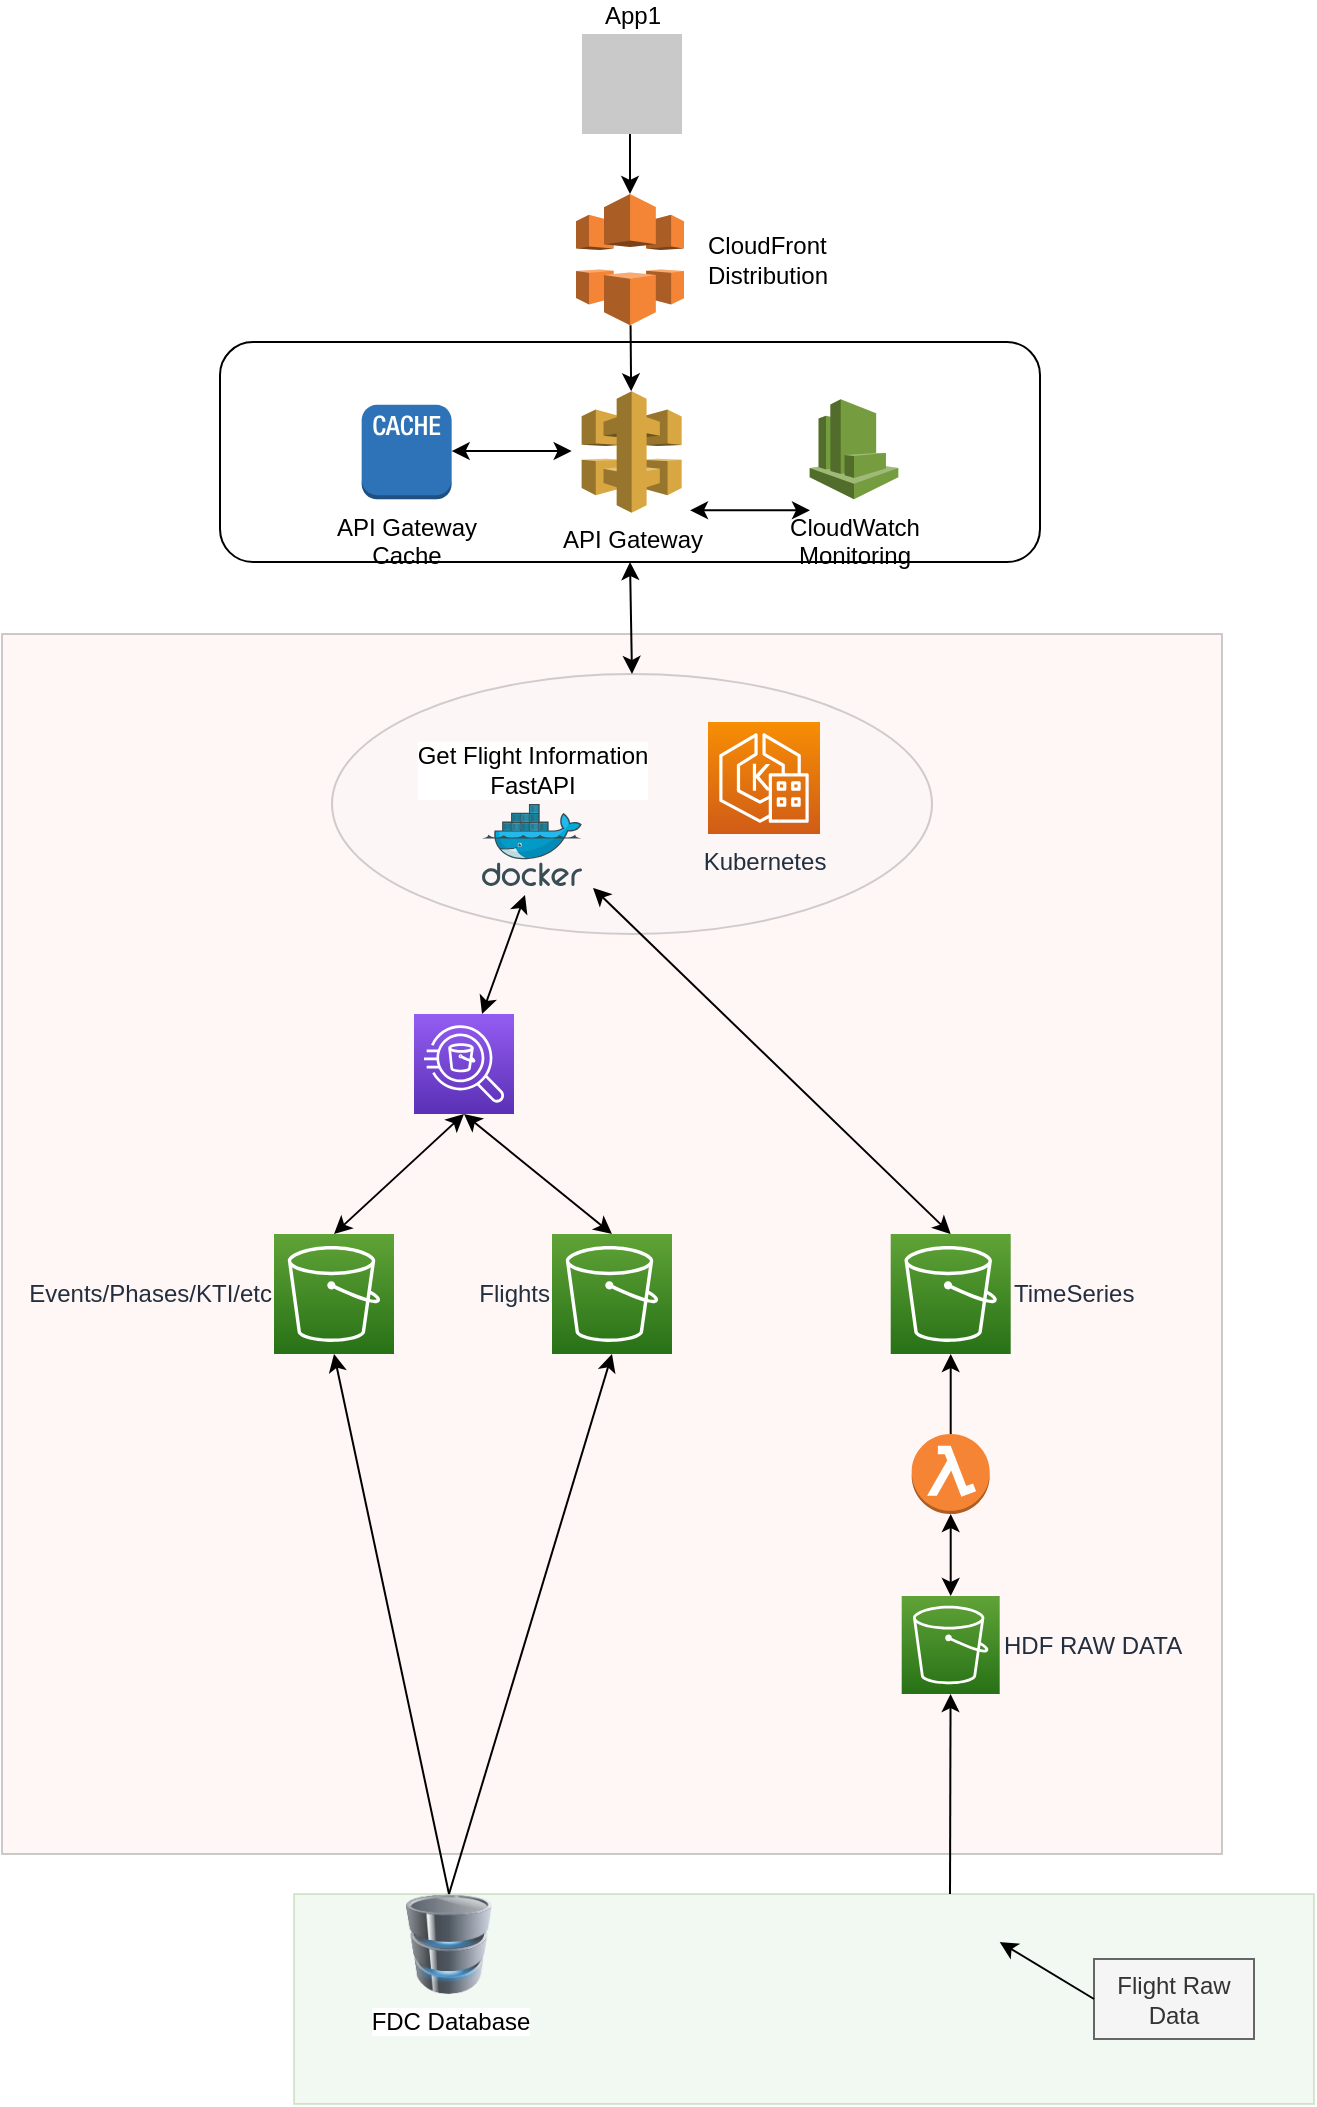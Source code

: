 <mxfile version="20.4.1" type="github">
  <diagram id="gw-0qxgwykfqlHwGaKgw" name="Page-1">
    <mxGraphModel dx="979" dy="583" grid="1" gridSize="10" guides="1" tooltips="1" connect="1" arrows="1" fold="1" page="1" pageScale="1" pageWidth="850" pageHeight="1100" math="0" shadow="0">
      <root>
        <mxCell id="0" />
        <mxCell id="1" parent="0" />
        <mxCell id="izHELIHp1wS4RytDVB9c-17" value="" style="whiteSpace=wrap;html=1;aspect=fixed;fillColor=#FFCFCF;opacity=20;" vertex="1" parent="1">
          <mxGeometry x="90" y="330" width="610" height="610" as="geometry" />
        </mxCell>
        <mxCell id="izHELIHp1wS4RytDVB9c-52" value="" style="ellipse;whiteSpace=wrap;html=1;fillColor=#f5f5f5;fontColor=#333333;strokeColor=#666666;opacity=30;" vertex="1" parent="1">
          <mxGeometry x="255.0" y="350" width="300" height="130" as="geometry" />
        </mxCell>
        <mxCell id="izHELIHp1wS4RytDVB9c-50" value="" style="rounded=0;whiteSpace=wrap;html=1;fillColor=#d5e8d4;strokeColor=#82b366;opacity=30;" vertex="1" parent="1">
          <mxGeometry x="236" y="960" width="510" height="105" as="geometry" />
        </mxCell>
        <mxCell id="izHELIHp1wS4RytDVB9c-2" value="App1" style="shape=image;html=1;verticalAlign=bottom;verticalLabelPosition=top;labelBackgroundColor=#ffffff;imageAspect=0;aspect=fixed;image=https://cdn1.iconfinder.com/data/icons/unicons-line-vol-5/24/react-128.png;fillColor=#99CCFF;labelPosition=center;align=center;imageBackground=#C9C9C9;" vertex="1" parent="1">
          <mxGeometry x="380" y="30" width="50" height="50" as="geometry" />
        </mxCell>
        <mxCell id="izHELIHp1wS4RytDVB9c-5" value="Get Flight Information&lt;br&gt;FastAPI" style="sketch=0;aspect=fixed;html=1;points=[];align=center;image;fontSize=12;image=img/lib/mscae/Docker.svg;flipV=0;labelPosition=center;verticalLabelPosition=top;verticalAlign=bottom;" vertex="1" parent="1">
          <mxGeometry x="330" y="415" width="50" height="41" as="geometry" />
        </mxCell>
        <mxCell id="izHELIHp1wS4RytDVB9c-7" value="" style="rounded=1;whiteSpace=wrap;html=1;" vertex="1" parent="1">
          <mxGeometry x="199" y="184.02" width="410" height="110" as="geometry" />
        </mxCell>
        <mxCell id="izHELIHp1wS4RytDVB9c-8" value="API Gateway" style="outlineConnect=0;dashed=0;verticalLabelPosition=bottom;verticalAlign=top;align=center;html=1;shape=mxgraph.aws3.api_gateway;fillColor=#D9A741;gradientColor=none;aspect=fixed;" vertex="1" parent="1">
          <mxGeometry x="379.83" y="208.63" width="50" height="60.79" as="geometry" />
        </mxCell>
        <mxCell id="izHELIHp1wS4RytDVB9c-10" value="CloudFront&lt;br style=&quot;font-size: 12px;&quot;&gt;Distribution" style="outlineConnect=0;dashed=0;verticalLabelPosition=middle;verticalAlign=middle;align=left;html=1;shape=mxgraph.aws3.cloudfront;fillColor=#F58536;gradientColor=none;aspect=fixed;labelPosition=right;fontSize=12;spacingRight=4;spacingLeft=10;" vertex="1" parent="1">
          <mxGeometry x="377" y="110" width="54" height="65.67" as="geometry" />
        </mxCell>
        <mxCell id="izHELIHp1wS4RytDVB9c-11" value="API Gateway&lt;br&gt;Cache&lt;br&gt;" style="outlineConnect=0;dashed=0;verticalLabelPosition=bottom;verticalAlign=top;align=center;html=1;shape=mxgraph.aws3.cache_node;fillColor=#2E73B8;gradientColor=none;aspect=fixed;" vertex="1" parent="1">
          <mxGeometry x="269.83" y="215.4" width="45" height="47.25" as="geometry" />
        </mxCell>
        <mxCell id="izHELIHp1wS4RytDVB9c-12" value="CloudWatch&lt;br&gt;Monitoring&lt;br&gt;" style="outlineConnect=0;dashed=0;verticalLabelPosition=bottom;verticalAlign=top;align=center;html=1;shape=mxgraph.aws3.cloudwatch;fillColor=#759C3E;gradientColor=none;aspect=fixed;" vertex="1" parent="1">
          <mxGeometry x="493.83" y="212.65" width="44.35" height="50" as="geometry" />
        </mxCell>
        <mxCell id="izHELIHp1wS4RytDVB9c-13" value="" style="endArrow=classic;startArrow=classic;html=1;rounded=0;" edge="1" parent="1">
          <mxGeometry width="50" height="50" relative="1" as="geometry">
            <mxPoint x="314.83" y="238.52" as="sourcePoint" />
            <mxPoint x="374.83" y="238.52" as="targetPoint" />
          </mxGeometry>
        </mxCell>
        <mxCell id="izHELIHp1wS4RytDVB9c-14" value="" style="endArrow=classic;startArrow=classic;html=1;rounded=0;" edge="1" parent="1">
          <mxGeometry width="50" height="50" relative="1" as="geometry">
            <mxPoint x="434" y="268.16" as="sourcePoint" />
            <mxPoint x="494" y="268.16" as="targetPoint" />
          </mxGeometry>
        </mxCell>
        <mxCell id="izHELIHp1wS4RytDVB9c-15" value="" style="endArrow=classic;html=1;rounded=0;" edge="1" parent="1" target="izHELIHp1wS4RytDVB9c-10">
          <mxGeometry width="50" height="50" relative="1" as="geometry">
            <mxPoint x="404" y="80" as="sourcePoint" />
            <mxPoint x="204" y="360" as="targetPoint" />
          </mxGeometry>
        </mxCell>
        <mxCell id="izHELIHp1wS4RytDVB9c-16" value="" style="endArrow=classic;html=1;rounded=0;" edge="1" parent="1" source="izHELIHp1wS4RytDVB9c-10" target="izHELIHp1wS4RytDVB9c-8">
          <mxGeometry width="50" height="50" relative="1" as="geometry">
            <mxPoint x="399" y="180" as="sourcePoint" />
            <mxPoint x="229" y="380" as="targetPoint" />
          </mxGeometry>
        </mxCell>
        <mxCell id="izHELIHp1wS4RytDVB9c-18" value="" style="sketch=0;points=[[0,0,0],[0.25,0,0],[0.5,0,0],[0.75,0,0],[1,0,0],[0,1,0],[0.25,1,0],[0.5,1,0],[0.75,1,0],[1,1,0],[0,0.25,0],[0,0.5,0],[0,0.75,0],[1,0.25,0],[1,0.5,0],[1,0.75,0]];outlineConnect=0;fontColor=#232F3E;gradientColor=#945DF2;gradientDirection=north;fillColor=#5A30B5;strokeColor=#ffffff;dashed=0;verticalLabelPosition=bottom;verticalAlign=top;align=center;html=1;fontSize=12;fontStyle=0;aspect=fixed;shape=mxgraph.aws4.resourceIcon;resIcon=mxgraph.aws4.athena;" vertex="1" parent="1">
          <mxGeometry x="296" y="520" width="50" height="50" as="geometry" />
        </mxCell>
        <mxCell id="izHELIHp1wS4RytDVB9c-19" value="" style="endArrow=classic;startArrow=classic;html=1;rounded=0;entryX=0.43;entryY=1.11;entryDx=0;entryDy=0;entryPerimeter=0;" edge="1" parent="1" source="izHELIHp1wS4RytDVB9c-18" target="izHELIHp1wS4RytDVB9c-5">
          <mxGeometry width="50" height="50" relative="1" as="geometry">
            <mxPoint x="396" y="670" as="sourcePoint" />
            <mxPoint x="446" y="620" as="targetPoint" />
          </mxGeometry>
        </mxCell>
        <mxCell id="izHELIHp1wS4RytDVB9c-20" value="Events/Phases/KTI/etc" style="sketch=0;points=[[0,0,0],[0.25,0,0],[0.5,0,0],[0.75,0,0],[1,0,0],[0,1,0],[0.25,1,0],[0.5,1,0],[0.75,1,0],[1,1,0],[0,0.25,0],[0,0.5,0],[0,0.75,0],[1,0.25,0],[1,0.5,0],[1,0.75,0]];outlineConnect=0;fontColor=#232F3E;gradientColor=#60A337;gradientDirection=north;fillColor=#277116;strokeColor=#ffffff;dashed=0;verticalLabelPosition=middle;verticalAlign=middle;align=right;html=1;fontSize=12;fontStyle=0;aspect=fixed;shape=mxgraph.aws4.resourceIcon;resIcon=mxgraph.aws4.s3;labelPosition=left;" vertex="1" parent="1">
          <mxGeometry x="226" y="630" width="60" height="60" as="geometry" />
        </mxCell>
        <mxCell id="izHELIHp1wS4RytDVB9c-21" value="" style="endArrow=classic;startArrow=classic;html=1;rounded=0;entryX=0.5;entryY=1;entryDx=0;entryDy=0;entryPerimeter=0;exitX=0.5;exitY=0;exitDx=0;exitDy=0;exitPerimeter=0;" edge="1" parent="1" source="izHELIHp1wS4RytDVB9c-20" target="izHELIHp1wS4RytDVB9c-18">
          <mxGeometry width="50" height="50" relative="1" as="geometry">
            <mxPoint x="396" y="670" as="sourcePoint" />
            <mxPoint x="446" y="620" as="targetPoint" />
          </mxGeometry>
        </mxCell>
        <mxCell id="izHELIHp1wS4RytDVB9c-25" value="" style="endArrow=classic;html=1;rounded=0;startArrow=none;" edge="1" parent="1" target="izHELIHp1wS4RytDVB9c-34">
          <mxGeometry width="50" height="50" relative="1" as="geometry">
            <mxPoint x="564" y="960" as="sourcePoint" />
            <mxPoint x="398" y="860" as="targetPoint" />
          </mxGeometry>
        </mxCell>
        <mxCell id="izHELIHp1wS4RytDVB9c-28" value="Flights" style="sketch=0;points=[[0,0,0],[0.25,0,0],[0.5,0,0],[0.75,0,0],[1,0,0],[0,1,0],[0.25,1,0],[0.5,1,0],[0.75,1,0],[1,1,0],[0,0.25,0],[0,0.5,0],[0,0.75,0],[1,0.25,0],[1,0.5,0],[1,0.75,0]];outlineConnect=0;fontColor=#232F3E;gradientColor=#60A337;gradientDirection=north;fillColor=#277116;strokeColor=#ffffff;dashed=0;verticalLabelPosition=middle;verticalAlign=middle;align=right;html=1;fontSize=12;fontStyle=0;aspect=fixed;shape=mxgraph.aws4.resourceIcon;resIcon=mxgraph.aws4.s3;labelPosition=left;" vertex="1" parent="1">
          <mxGeometry x="365" y="630" width="60" height="60" as="geometry" />
        </mxCell>
        <mxCell id="izHELIHp1wS4RytDVB9c-29" value="TimeSeries" style="sketch=0;points=[[0,0,0],[0.25,0,0],[0.5,0,0],[0.75,0,0],[1,0,0],[0,1,0],[0.25,1,0],[0.5,1,0],[0.75,1,0],[1,1,0],[0,0.25,0],[0,0.5,0],[0,0.75,0],[1,0.25,0],[1,0.5,0],[1,0.75,0]];outlineConnect=0;fontColor=#232F3E;gradientColor=#60A337;gradientDirection=north;fillColor=#277116;strokeColor=#ffffff;dashed=0;verticalLabelPosition=middle;verticalAlign=middle;align=left;html=1;fontSize=12;fontStyle=0;aspect=fixed;shape=mxgraph.aws4.resourceIcon;resIcon=mxgraph.aws4.s3;labelPosition=right;" vertex="1" parent="1">
          <mxGeometry x="534.35" y="630" width="60" height="60" as="geometry" />
        </mxCell>
        <mxCell id="izHELIHp1wS4RytDVB9c-30" value="" style="endArrow=classic;startArrow=classic;html=1;rounded=0;exitX=0.5;exitY=0;exitDx=0;exitDy=0;exitPerimeter=0;entryX=1.11;entryY=1.024;entryDx=0;entryDy=0;entryPerimeter=0;" edge="1" parent="1" source="izHELIHp1wS4RytDVB9c-29" target="izHELIHp1wS4RytDVB9c-5">
          <mxGeometry width="50" height="50" relative="1" as="geometry">
            <mxPoint x="396" y="720" as="sourcePoint" />
            <mxPoint x="396" y="620" as="targetPoint" />
          </mxGeometry>
        </mxCell>
        <mxCell id="izHELIHp1wS4RytDVB9c-31" value="" style="endArrow=classic;startArrow=classic;html=1;rounded=0;exitX=0.5;exitY=0;exitDx=0;exitDy=0;exitPerimeter=0;entryX=0.5;entryY=1;entryDx=0;entryDy=0;entryPerimeter=0;" edge="1" parent="1" source="izHELIHp1wS4RytDVB9c-28" target="izHELIHp1wS4RytDVB9c-18">
          <mxGeometry width="50" height="50" relative="1" as="geometry">
            <mxPoint x="396" y="720" as="sourcePoint" />
            <mxPoint x="396" y="630" as="targetPoint" />
          </mxGeometry>
        </mxCell>
        <mxCell id="izHELIHp1wS4RytDVB9c-34" value="HDF RAW DATA&lt;br&gt;" style="sketch=0;points=[[0,0,0],[0.25,0,0],[0.5,0,0],[0.75,0,0],[1,0,0],[0,1,0],[0.25,1,0],[0.5,1,0],[0.75,1,0],[1,1,0],[0,0.25,0],[0,0.5,0],[0,0.75,0],[1,0.25,0],[1,0.5,0],[1,0.75,0]];outlineConnect=0;fontColor=#232F3E;gradientColor=#60A337;gradientDirection=north;fillColor=#277116;strokeColor=#ffffff;dashed=0;verticalLabelPosition=middle;verticalAlign=middle;align=left;html=1;fontSize=12;fontStyle=0;aspect=fixed;shape=mxgraph.aws4.resourceIcon;resIcon=mxgraph.aws4.s3;labelPosition=right;" vertex="1" parent="1">
          <mxGeometry x="539.85" y="811" width="49" height="49" as="geometry" />
        </mxCell>
        <mxCell id="izHELIHp1wS4RytDVB9c-38" value="" style="endArrow=classic;html=1;rounded=0;entryX=0.5;entryY=1;entryDx=0;entryDy=0;entryPerimeter=0;exitX=0.5;exitY=0;exitDx=0;exitDy=0;" edge="1" parent="1" source="izHELIHp1wS4RytDVB9c-46" target="izHELIHp1wS4RytDVB9c-20">
          <mxGeometry width="50" height="50" relative="1" as="geometry">
            <mxPoint x="296" y="990" as="sourcePoint" />
            <mxPoint x="446" y="840" as="targetPoint" />
          </mxGeometry>
        </mxCell>
        <mxCell id="izHELIHp1wS4RytDVB9c-39" value="" style="endArrow=classic;html=1;rounded=0;entryX=0.5;entryY=1;entryDx=0;entryDy=0;entryPerimeter=0;exitX=0.5;exitY=0;exitDx=0;exitDy=0;" edge="1" parent="1" source="izHELIHp1wS4RytDVB9c-46" target="izHELIHp1wS4RytDVB9c-28">
          <mxGeometry width="50" height="50" relative="1" as="geometry">
            <mxPoint x="296" y="990" as="sourcePoint" />
            <mxPoint x="446" y="840" as="targetPoint" />
          </mxGeometry>
        </mxCell>
        <mxCell id="izHELIHp1wS4RytDVB9c-40" value="" style="outlineConnect=0;dashed=0;verticalLabelPosition=bottom;verticalAlign=top;align=center;html=1;shape=mxgraph.aws3.lambda_function;fillColor=#F58534;gradientColor=none;" vertex="1" parent="1">
          <mxGeometry x="544.85" y="730" width="39" height="40" as="geometry" />
        </mxCell>
        <mxCell id="izHELIHp1wS4RytDVB9c-42" value="" style="endArrow=classic;startArrow=classic;html=1;rounded=0;exitX=0.5;exitY=0;exitDx=0;exitDy=0;exitPerimeter=0;entryX=0.5;entryY=1;entryDx=0;entryDy=0;entryPerimeter=0;" edge="1" parent="1" source="izHELIHp1wS4RytDVB9c-34" target="izHELIHp1wS4RytDVB9c-40">
          <mxGeometry width="50" height="50" relative="1" as="geometry">
            <mxPoint x="396" y="890" as="sourcePoint" />
            <mxPoint x="446" y="840" as="targetPoint" />
          </mxGeometry>
        </mxCell>
        <mxCell id="izHELIHp1wS4RytDVB9c-43" value="" style="endArrow=classic;html=1;rounded=0;exitX=0.5;exitY=0;exitDx=0;exitDy=0;exitPerimeter=0;entryX=0.5;entryY=1;entryDx=0;entryDy=0;entryPerimeter=0;" edge="1" parent="1" source="izHELIHp1wS4RytDVB9c-40" target="izHELIHp1wS4RytDVB9c-29">
          <mxGeometry width="50" height="50" relative="1" as="geometry">
            <mxPoint x="396" y="720" as="sourcePoint" />
            <mxPoint x="446" y="670" as="targetPoint" />
          </mxGeometry>
        </mxCell>
        <mxCell id="izHELIHp1wS4RytDVB9c-46" value="FDC Database" style="image;html=1;image=img/lib/clip_art/computers/Database_128x128.png;fillColor=#FFCFCF;" vertex="1" parent="1">
          <mxGeometry x="286" y="960" width="55" height="50" as="geometry" />
        </mxCell>
        <mxCell id="izHELIHp1wS4RytDVB9c-47" value="" style="shape=image;html=1;verticalAlign=top;verticalLabelPosition=bottom;labelBackgroundColor=#ffffff;imageAspect=0;aspect=fixed;image=https://cdn2.iconfinder.com/data/icons/maternity-and-pregnancy-2/512/388_dashboard_admin_monitor_monitoring_processing_data_economy_media-128.png;fillColor=#FFCFCF;" vertex="1" parent="1">
          <mxGeometry x="540.85" y="960" width="48" height="48" as="geometry" />
        </mxCell>
        <mxCell id="izHELIHp1wS4RytDVB9c-48" value="Flight Raw Data" style="rounded=0;whiteSpace=wrap;html=1;fillColor=#f5f5f5;fontColor=#333333;strokeColor=#666666;" vertex="1" parent="1">
          <mxGeometry x="636" y="992.5" width="80" height="40" as="geometry" />
        </mxCell>
        <mxCell id="izHELIHp1wS4RytDVB9c-49" value="" style="endArrow=classic;html=1;rounded=0;exitX=0;exitY=0.5;exitDx=0;exitDy=0;entryX=1;entryY=0.5;entryDx=0;entryDy=0;" edge="1" parent="1" source="izHELIHp1wS4RytDVB9c-48" target="izHELIHp1wS4RytDVB9c-47">
          <mxGeometry width="50" height="50" relative="1" as="geometry">
            <mxPoint x="406" y="850" as="sourcePoint" />
            <mxPoint x="456" y="800" as="targetPoint" />
          </mxGeometry>
        </mxCell>
        <mxCell id="izHELIHp1wS4RytDVB9c-51" value="Kubernetes" style="sketch=0;points=[[0,0,0],[0.25,0,0],[0.5,0,0],[0.75,0,0],[1,0,0],[0,1,0],[0.25,1,0],[0.5,1,0],[0.75,1,0],[1,1,0],[0,0.25,0],[0,0.5,0],[0,0.75,0],[1,0.25,0],[1,0.5,0],[1,0.75,0]];outlineConnect=0;fontColor=#232F3E;gradientColor=#F78E04;gradientDirection=north;fillColor=#D05C17;strokeColor=#ffffff;dashed=0;verticalLabelPosition=bottom;verticalAlign=top;align=center;html=1;fontSize=12;fontStyle=0;aspect=fixed;shape=mxgraph.aws4.resourceIcon;resIcon=mxgraph.aws4.eks_anywhere;" vertex="1" parent="1">
          <mxGeometry x="443" y="374" width="56" height="56" as="geometry" />
        </mxCell>
        <mxCell id="izHELIHp1wS4RytDVB9c-54" value="" style="endArrow=classic;startArrow=classic;html=1;rounded=0;exitX=0.5;exitY=1;exitDx=0;exitDy=0;entryX=0.5;entryY=0;entryDx=0;entryDy=0;" edge="1" parent="1" source="izHELIHp1wS4RytDVB9c-7" target="izHELIHp1wS4RytDVB9c-52">
          <mxGeometry width="50" height="50" relative="1" as="geometry">
            <mxPoint x="410" y="430" as="sourcePoint" />
            <mxPoint x="440" y="350" as="targetPoint" />
          </mxGeometry>
        </mxCell>
      </root>
    </mxGraphModel>
  </diagram>
</mxfile>

